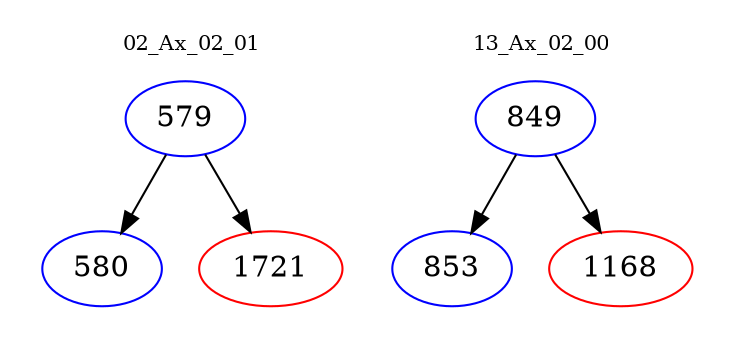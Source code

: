 digraph{
subgraph cluster_0 {
color = white
label = "02_Ax_02_01";
fontsize=10;
T0_579 [label="579", color="blue"]
T0_579 -> T0_580 [color="black"]
T0_580 [label="580", color="blue"]
T0_579 -> T0_1721 [color="black"]
T0_1721 [label="1721", color="red"]
}
subgraph cluster_1 {
color = white
label = "13_Ax_02_00";
fontsize=10;
T1_849 [label="849", color="blue"]
T1_849 -> T1_853 [color="black"]
T1_853 [label="853", color="blue"]
T1_849 -> T1_1168 [color="black"]
T1_1168 [label="1168", color="red"]
}
}
